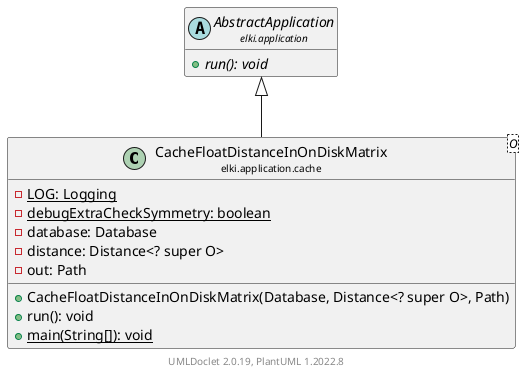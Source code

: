 @startuml
    remove .*\.(Instance|Par|Parameterizer|Factory)$
    set namespaceSeparator none
    hide empty fields
    hide empty methods

    class "<size:14>CacheFloatDistanceInOnDiskMatrix\n<size:10>elki.application.cache" as elki.application.cache.CacheFloatDistanceInOnDiskMatrix<O> [[CacheFloatDistanceInOnDiskMatrix.html]] {
        {static} -LOG: Logging
        {static} -debugExtraCheckSymmetry: boolean
        -database: Database
        -distance: Distance<? super O>
        -out: Path
        +CacheFloatDistanceInOnDiskMatrix(Database, Distance<? super O>, Path)
        +run(): void
        {static} +main(String[]): void
    }

    abstract class "<size:14>AbstractApplication\n<size:10>elki.application" as elki.application.AbstractApplication [[../AbstractApplication.html]] {
        {abstract} +run(): void
    }
    class "<size:14>CacheFloatDistanceInOnDiskMatrix.Par\n<size:10>elki.application.cache" as elki.application.cache.CacheFloatDistanceInOnDiskMatrix.Par<O> [[CacheFloatDistanceInOnDiskMatrix.Par.html]]

    elki.application.AbstractApplication <|-- elki.application.cache.CacheFloatDistanceInOnDiskMatrix
    elki.application.cache.CacheFloatDistanceInOnDiskMatrix +-- elki.application.cache.CacheFloatDistanceInOnDiskMatrix.Par

    center footer UMLDoclet 2.0.19, PlantUML 1.2022.8
@enduml
